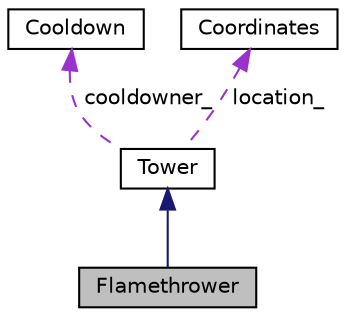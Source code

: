 digraph "Flamethrower"
{
 // LATEX_PDF_SIZE
  edge [fontname="Helvetica",fontsize="10",labelfontname="Helvetica",labelfontsize="10"];
  node [fontname="Helvetica",fontsize="10",shape=record];
  Node1 [label="Flamethrower",height=0.2,width=0.4,color="black", fillcolor="grey75", style="filled", fontcolor="black",tooltip="Flamethrower class."];
  Node2 -> Node1 [dir="back",color="midnightblue",fontsize="10",style="solid",fontname="Helvetica"];
  Node2 [label="Tower",height=0.2,width=0.4,color="black", fillcolor="white", style="filled",URL="$classTower.html",tooltip="Class for towers that defend against the enemies."];
  Node3 -> Node2 [dir="back",color="darkorchid3",fontsize="10",style="dashed",label=" cooldowner_" ,fontname="Helvetica"];
  Node3 [label="Cooldown",height=0.2,width=0.4,color="black", fillcolor="white", style="filled",URL="$classCooldown.html",tooltip=" "];
  Node4 -> Node2 [dir="back",color="darkorchid3",fontsize="10",style="dashed",label=" location_" ,fontname="Helvetica"];
  Node4 [label="Coordinates",height=0.2,width=0.4,color="black", fillcolor="white", style="filled",URL="$classCoordinates.html",tooltip="Class for simple 2D coordinates to be used with Towers, Enemies and Projectiles."];
}
